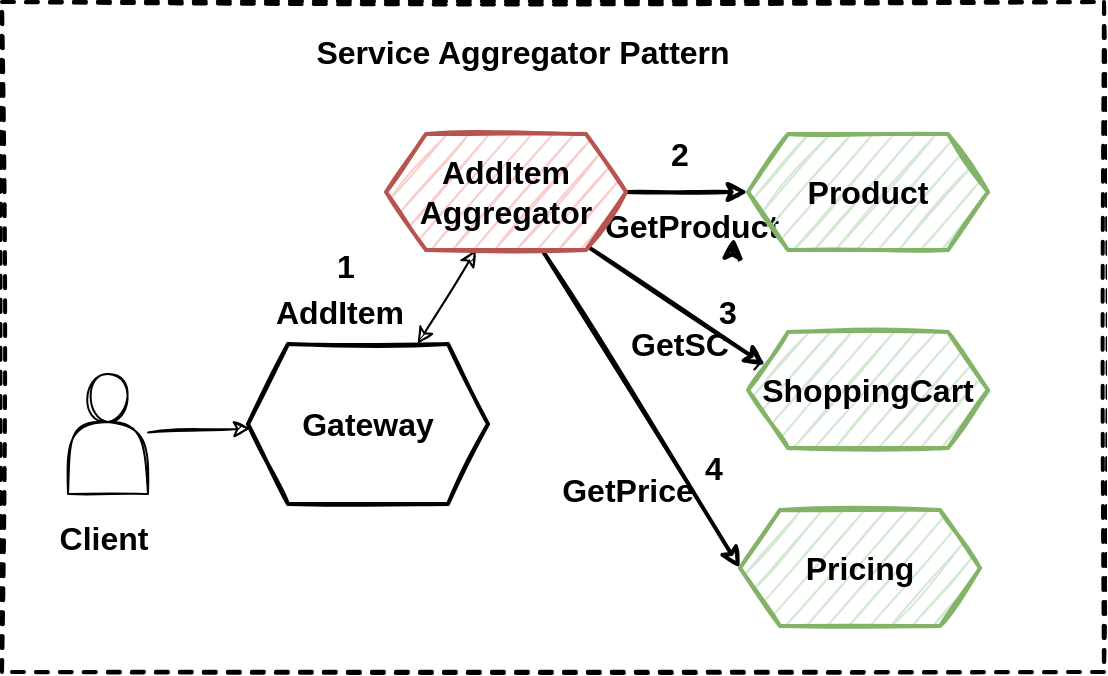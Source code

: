 <mxfile version="14.6.13" type="device"><diagram id="O4We3TlcgWNvYi_soNku" name="Page-1"><mxGraphModel dx="1506" dy="-1592" grid="0" gridSize="10" guides="1" tooltips="1" connect="1" arrows="1" fold="1" page="0" pageScale="1" pageWidth="850" pageHeight="1100" math="0" shadow="0"><root><mxCell id="0"/><mxCell id="1" parent="0"/><mxCell id="ZmsHxAFBUjwj7FRsKORz-1" value="" style="rounded=0;whiteSpace=wrap;html=1;sketch=1;fontSize=16;dashed=1;strokeWidth=2;" parent="1" vertex="1"><mxGeometry x="-610" y="2168" width="551" height="335" as="geometry"/></mxCell><mxCell id="ZmsHxAFBUjwj7FRsKORz-2" style="rounded=0;sketch=1;orthogonalLoop=1;jettySize=auto;html=1;fontSize=16;" parent="1" source="ZmsHxAFBUjwj7FRsKORz-3" target="ZmsHxAFBUjwj7FRsKORz-10" edge="1"><mxGeometry relative="1" as="geometry"><mxPoint x="-459.5" y="2270" as="targetPoint"/></mxGeometry></mxCell><mxCell id="ZmsHxAFBUjwj7FRsKORz-3" value="" style="shape=actor;whiteSpace=wrap;html=1;sketch=1;" parent="1" vertex="1"><mxGeometry x="-577" y="2354" width="40" height="60" as="geometry"/></mxCell><mxCell id="ZmsHxAFBUjwj7FRsKORz-4" value="Client" style="text;html=1;strokeColor=none;fillColor=none;align=center;verticalAlign=middle;whiteSpace=wrap;rounded=0;sketch=1;fontStyle=1;fontSize=16;" parent="1" vertex="1"><mxGeometry x="-579" y="2426" width="40" height="20" as="geometry"/></mxCell><mxCell id="ZmsHxAFBUjwj7FRsKORz-5" value="Service Aggregator Pattern" style="text;html=1;strokeColor=none;fillColor=none;align=center;verticalAlign=middle;whiteSpace=wrap;rounded=0;sketch=1;fontStyle=1;fontSize=16;" parent="1" vertex="1"><mxGeometry x="-515" y="2183" width="331.25" height="20" as="geometry"/></mxCell><mxCell id="ZmsHxAFBUjwj7FRsKORz-7" style="edgeStyle=none;rounded=0;sketch=1;orthogonalLoop=1;jettySize=auto;html=1;startArrow=classic;startFill=1;entryX=0.375;entryY=1;entryDx=0;entryDy=0;" parent="1" source="ZmsHxAFBUjwj7FRsKORz-10" target="PvcMEOxHQG0EVV4nKbtF-1" edge="1"><mxGeometry relative="1" as="geometry"/></mxCell><mxCell id="ZmsHxAFBUjwj7FRsKORz-10" value="Gateway" style="shape=hexagon;perimeter=hexagonPerimeter2;whiteSpace=wrap;html=1;fixedSize=1;sketch=1;fontSize=16;strokeWidth=2;fontStyle=1;" parent="1" vertex="1"><mxGeometry x="-487" y="2339" width="120" height="80" as="geometry"/></mxCell><mxCell id="ZmsHxAFBUjwj7FRsKORz-12" value="Pricing" style="shape=hexagon;perimeter=hexagonPerimeter2;whiteSpace=wrap;html=1;fixedSize=1;sketch=1;fontSize=16;strokeWidth=2;fontStyle=1;fillColor=#d5e8d4;strokeColor=#82b366;" parent="1" vertex="1"><mxGeometry x="-241" y="2422" width="120" height="58" as="geometry"/></mxCell><mxCell id="dR-oainkwUAPanGKqEeY-5" value="1" style="text;html=1;strokeColor=none;fillColor=none;align=center;verticalAlign=middle;whiteSpace=wrap;rounded=0;fontStyle=1;fontSize=16;" parent="1" vertex="1"><mxGeometry x="-458" y="2290" width="40" height="20" as="geometry"/></mxCell><mxCell id="dR-oainkwUAPanGKqEeY-6" value="2" style="text;html=1;strokeColor=none;fillColor=none;align=center;verticalAlign=middle;whiteSpace=wrap;rounded=0;fontStyle=1;fontSize=16;" parent="1" vertex="1"><mxGeometry x="-291.5" y="2234" width="40" height="20" as="geometry"/></mxCell><mxCell id="dR-oainkwUAPanGKqEeY-12" style="edgeStyle=orthogonalEdgeStyle;rounded=0;orthogonalLoop=1;jettySize=auto;html=1;exitX=0.5;exitY=1;exitDx=0;exitDy=0;fontSize=16;strokeWidth=1;" parent="1" edge="1"><mxGeometry relative="1" as="geometry"><mxPoint x="-520" y="2354" as="sourcePoint"/><mxPoint x="-520" y="2354" as="targetPoint"/></mxGeometry></mxCell><mxCell id="1hitTxX8sZm9ZD5Z2TLI-4" value="AddItem" style="text;html=1;strokeColor=none;fillColor=none;align=center;verticalAlign=middle;whiteSpace=wrap;rounded=0;sketch=1;fontStyle=1;fontSize=16;" parent="1" vertex="1"><mxGeometry x="-461" y="2313" width="40" height="20" as="geometry"/></mxCell><mxCell id="PvcMEOxHQG0EVV4nKbtF-8" style="edgeStyle=none;rounded=0;sketch=1;orthogonalLoop=1;jettySize=auto;html=1;exitX=0.75;exitY=1;exitDx=0;exitDy=0;entryX=0.664;entryY=0.352;entryDx=0;entryDy=0;entryPerimeter=0;strokeWidth=2;" edge="1" parent="1" source="1hitTxX8sZm9ZD5Z2TLI-8" target="ZmsHxAFBUjwj7FRsKORz-1"><mxGeometry relative="1" as="geometry"/></mxCell><mxCell id="1hitTxX8sZm9ZD5Z2TLI-8" value="GetProduct" style="text;html=1;strokeColor=none;fillColor=none;align=center;verticalAlign=middle;whiteSpace=wrap;rounded=0;sketch=1;fontStyle=1;fontSize=16;" parent="1" vertex="1"><mxGeometry x="-307" y="2270" width="83.5" height="20" as="geometry"/></mxCell><mxCell id="1hitTxX8sZm9ZD5Z2TLI-9" value="GetPrice" style="text;html=1;strokeColor=none;fillColor=none;align=center;verticalAlign=middle;whiteSpace=wrap;rounded=0;sketch=1;fontStyle=1;fontSize=16;" parent="1" vertex="1"><mxGeometry x="-317" y="2402" width="40" height="20" as="geometry"/></mxCell><mxCell id="PvcMEOxHQG0EVV4nKbtF-4" style="edgeStyle=orthogonalEdgeStyle;rounded=0;orthogonalLoop=1;jettySize=auto;html=1;sketch=1;strokeWidth=2;" edge="1" parent="1" source="PvcMEOxHQG0EVV4nKbtF-1" target="PvcMEOxHQG0EVV4nKbtF-2"><mxGeometry relative="1" as="geometry"/></mxCell><mxCell id="PvcMEOxHQG0EVV4nKbtF-5" style="rounded=0;sketch=1;orthogonalLoop=1;jettySize=auto;html=1;entryX=0;entryY=0.25;entryDx=0;entryDy=0;strokeWidth=2;" edge="1" parent="1" source="PvcMEOxHQG0EVV4nKbtF-1" target="PvcMEOxHQG0EVV4nKbtF-3"><mxGeometry relative="1" as="geometry"/></mxCell><mxCell id="PvcMEOxHQG0EVV4nKbtF-6" style="edgeStyle=none;rounded=0;sketch=1;orthogonalLoop=1;jettySize=auto;html=1;entryX=0;entryY=0.5;entryDx=0;entryDy=0;strokeWidth=2;" edge="1" parent="1" source="PvcMEOxHQG0EVV4nKbtF-1" target="ZmsHxAFBUjwj7FRsKORz-12"><mxGeometry relative="1" as="geometry"/></mxCell><mxCell id="PvcMEOxHQG0EVV4nKbtF-1" value="AddItem Aggregator" style="shape=hexagon;perimeter=hexagonPerimeter2;whiteSpace=wrap;html=1;fixedSize=1;sketch=1;fontSize=16;strokeWidth=2;fontStyle=1;fillColor=#f8cecc;strokeColor=#b85450;" vertex="1" parent="1"><mxGeometry x="-418" y="2234" width="120" height="58" as="geometry"/></mxCell><mxCell id="PvcMEOxHQG0EVV4nKbtF-2" value="Product" style="shape=hexagon;perimeter=hexagonPerimeter2;whiteSpace=wrap;html=1;fixedSize=1;sketch=1;fontSize=16;strokeWidth=2;fontStyle=1;fillColor=#d5e8d4;strokeColor=#82b366;" vertex="1" parent="1"><mxGeometry x="-237" y="2234" width="120" height="58" as="geometry"/></mxCell><mxCell id="PvcMEOxHQG0EVV4nKbtF-3" value="ShoppingCart" style="shape=hexagon;perimeter=hexagonPerimeter2;whiteSpace=wrap;html=1;fixedSize=1;sketch=1;fontSize=16;strokeWidth=2;fontStyle=1;fillColor=#d5e8d4;strokeColor=#82b366;" vertex="1" parent="1"><mxGeometry x="-237" y="2333" width="120" height="58" as="geometry"/></mxCell><mxCell id="PvcMEOxHQG0EVV4nKbtF-7" value="GetSC" style="text;html=1;strokeColor=none;fillColor=none;align=center;verticalAlign=middle;whiteSpace=wrap;rounded=0;sketch=1;fontStyle=1;fontSize=16;" vertex="1" parent="1"><mxGeometry x="-291.5" y="2329" width="40" height="20" as="geometry"/></mxCell><mxCell id="PvcMEOxHQG0EVV4nKbtF-9" value="3" style="text;html=1;strokeColor=none;fillColor=none;align=center;verticalAlign=middle;whiteSpace=wrap;rounded=0;fontStyle=1;fontSize=16;" vertex="1" parent="1"><mxGeometry x="-267" y="2313" width="40" height="20" as="geometry"/></mxCell><mxCell id="PvcMEOxHQG0EVV4nKbtF-10" value="4" style="text;html=1;strokeColor=none;fillColor=none;align=center;verticalAlign=middle;whiteSpace=wrap;rounded=0;fontStyle=1;fontSize=16;" vertex="1" parent="1"><mxGeometry x="-274" y="2391" width="40" height="20" as="geometry"/></mxCell></root></mxGraphModel></diagram></mxfile>